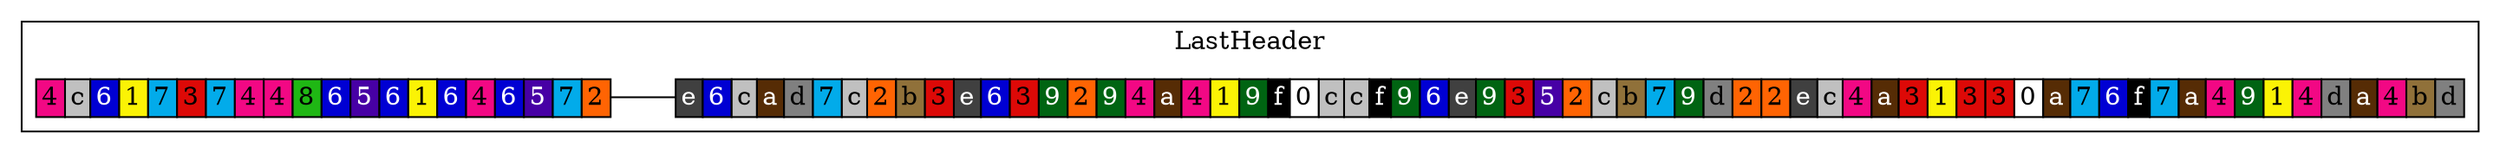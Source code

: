 digraph trie {
		rankdir=LR;
		node [shape=none margin=0 width=0 height=0]
		edge [dir = none headport=w tailport=e]
	subgraph cluster_0 {
			label = "LastHeader";
			color = black;

	k_90 [label=<
	<table border="0" color="#000000" cellborder="1" cellspacing="0">
	<tr>		<td bgcolor="#F20884"><font color="#000000">4</font></td>
				<td bgcolor="#C0C0C0"><font color="#000000">c</font></td>
				<td bgcolor="#0000D3"><font color="#FFFFFF">6</font></td>
				<td bgcolor="#FBF305"><font color="#000000">1</font></td>
				<td bgcolor="#02ABEA"><font color="#000000">7</font></td>
				<td bgcolor="#DD0907"><font color="#000000">3</font></td>
				<td bgcolor="#02ABEA"><font color="#000000">7</font></td>
				<td bgcolor="#F20884"><font color="#000000">4</font></td>
				<td bgcolor="#F20884"><font color="#000000">4</font></td>
				<td bgcolor="#1FB714"><font color="#000000">8</font></td>
				<td bgcolor="#0000D3"><font color="#FFFFFF">6</font></td>
				<td bgcolor="#4700A5"><font color="#FFFFFF">5</font></td>
				<td bgcolor="#0000D3"><font color="#FFFFFF">6</font></td>
				<td bgcolor="#FBF305"><font color="#000000">1</font></td>
				<td bgcolor="#0000D3"><font color="#FFFFFF">6</font></td>
				<td bgcolor="#F20884"><font color="#000000">4</font></td>
				<td bgcolor="#0000D3"><font color="#FFFFFF">6</font></td>
				<td bgcolor="#4700A5"><font color="#FFFFFF">5</font></td>
				<td bgcolor="#02ABEA"><font color="#000000">7</font></td>
				<td bgcolor="#FF6403"><font color="#000000">2</font></td>
		
	</tr></table>
	>];
	
	v_90 [label=<
	<table border="0" color="#000000" cellborder="1" cellspacing="0">
	<tr>		<td bgcolor="#404040"><font color="#FFFFFF">e</font></td>
				<td bgcolor="#0000D3"><font color="#FFFFFF">6</font></td>
				<td bgcolor="#C0C0C0"><font color="#000000">c</font></td>
				<td bgcolor="#562C05"><font color="#FFFFFF">a</font></td>
				<td bgcolor="#808080"><font color="#000000">d</font></td>
				<td bgcolor="#02ABEA"><font color="#000000">7</font></td>
				<td bgcolor="#C0C0C0"><font color="#000000">c</font></td>
				<td bgcolor="#FF6403"><font color="#000000">2</font></td>
				<td bgcolor="#90713A"><font color="#000000">b</font></td>
				<td bgcolor="#DD0907"><font color="#000000">3</font></td>
				<td bgcolor="#404040"><font color="#FFFFFF">e</font></td>
				<td bgcolor="#0000D3"><font color="#FFFFFF">6</font></td>
				<td bgcolor="#DD0907"><font color="#000000">3</font></td>
				<td bgcolor="#006412"><font color="#FFFFFF">9</font></td>
				<td bgcolor="#FF6403"><font color="#000000">2</font></td>
				<td bgcolor="#006412"><font color="#FFFFFF">9</font></td>
				<td bgcolor="#F20884"><font color="#000000">4</font></td>
				<td bgcolor="#562C05"><font color="#FFFFFF">a</font></td>
				<td bgcolor="#F20884"><font color="#000000">4</font></td>
				<td bgcolor="#FBF305"><font color="#000000">1</font></td>
				<td bgcolor="#006412"><font color="#FFFFFF">9</font></td>
				<td bgcolor="#000000"><font color="#FFFFFF">f</font></td>
				<td bgcolor="#FFFFFF"><font color="#000000">0</font></td>
				<td bgcolor="#C0C0C0"><font color="#000000">c</font></td>
				<td bgcolor="#C0C0C0"><font color="#000000">c</font></td>
				<td bgcolor="#000000"><font color="#FFFFFF">f</font></td>
				<td bgcolor="#006412"><font color="#FFFFFF">9</font></td>
				<td bgcolor="#0000D3"><font color="#FFFFFF">6</font></td>
				<td bgcolor="#404040"><font color="#FFFFFF">e</font></td>
				<td bgcolor="#006412"><font color="#FFFFFF">9</font></td>
				<td bgcolor="#DD0907"><font color="#000000">3</font></td>
				<td bgcolor="#4700A5"><font color="#FFFFFF">5</font></td>
				<td bgcolor="#FF6403"><font color="#000000">2</font></td>
				<td bgcolor="#C0C0C0"><font color="#000000">c</font></td>
				<td bgcolor="#90713A"><font color="#000000">b</font></td>
				<td bgcolor="#02ABEA"><font color="#000000">7</font></td>
				<td bgcolor="#006412"><font color="#FFFFFF">9</font></td>
				<td bgcolor="#808080"><font color="#000000">d</font></td>
				<td bgcolor="#FF6403"><font color="#000000">2</font></td>
				<td bgcolor="#FF6403"><font color="#000000">2</font></td>
				<td bgcolor="#404040"><font color="#FFFFFF">e</font></td>
				<td bgcolor="#C0C0C0"><font color="#000000">c</font></td>
				<td bgcolor="#F20884"><font color="#000000">4</font></td>
				<td bgcolor="#562C05"><font color="#FFFFFF">a</font></td>
				<td bgcolor="#DD0907"><font color="#000000">3</font></td>
				<td bgcolor="#FBF305"><font color="#000000">1</font></td>
				<td bgcolor="#DD0907"><font color="#000000">3</font></td>
				<td bgcolor="#DD0907"><font color="#000000">3</font></td>
				<td bgcolor="#FFFFFF"><font color="#000000">0</font></td>
				<td bgcolor="#562C05"><font color="#FFFFFF">a</font></td>
				<td bgcolor="#02ABEA"><font color="#000000">7</font></td>
				<td bgcolor="#0000D3"><font color="#FFFFFF">6</font></td>
				<td bgcolor="#000000"><font color="#FFFFFF">f</font></td>
				<td bgcolor="#02ABEA"><font color="#000000">7</font></td>
				<td bgcolor="#562C05"><font color="#FFFFFF">a</font></td>
				<td bgcolor="#F20884"><font color="#000000">4</font></td>
				<td bgcolor="#006412"><font color="#FFFFFF">9</font></td>
				<td bgcolor="#FBF305"><font color="#000000">1</font></td>
				<td bgcolor="#F20884"><font color="#000000">4</font></td>
				<td bgcolor="#808080"><font color="#000000">d</font></td>
				<td bgcolor="#562C05"><font color="#FFFFFF">a</font></td>
				<td bgcolor="#F20884"><font color="#000000">4</font></td>
				<td bgcolor="#90713A"><font color="#000000">b</font></td>
				<td bgcolor="#808080"><font color="#000000">d</font></td>
		
	</tr></table>
	>];
	k_90 -> v_90;

}
}
